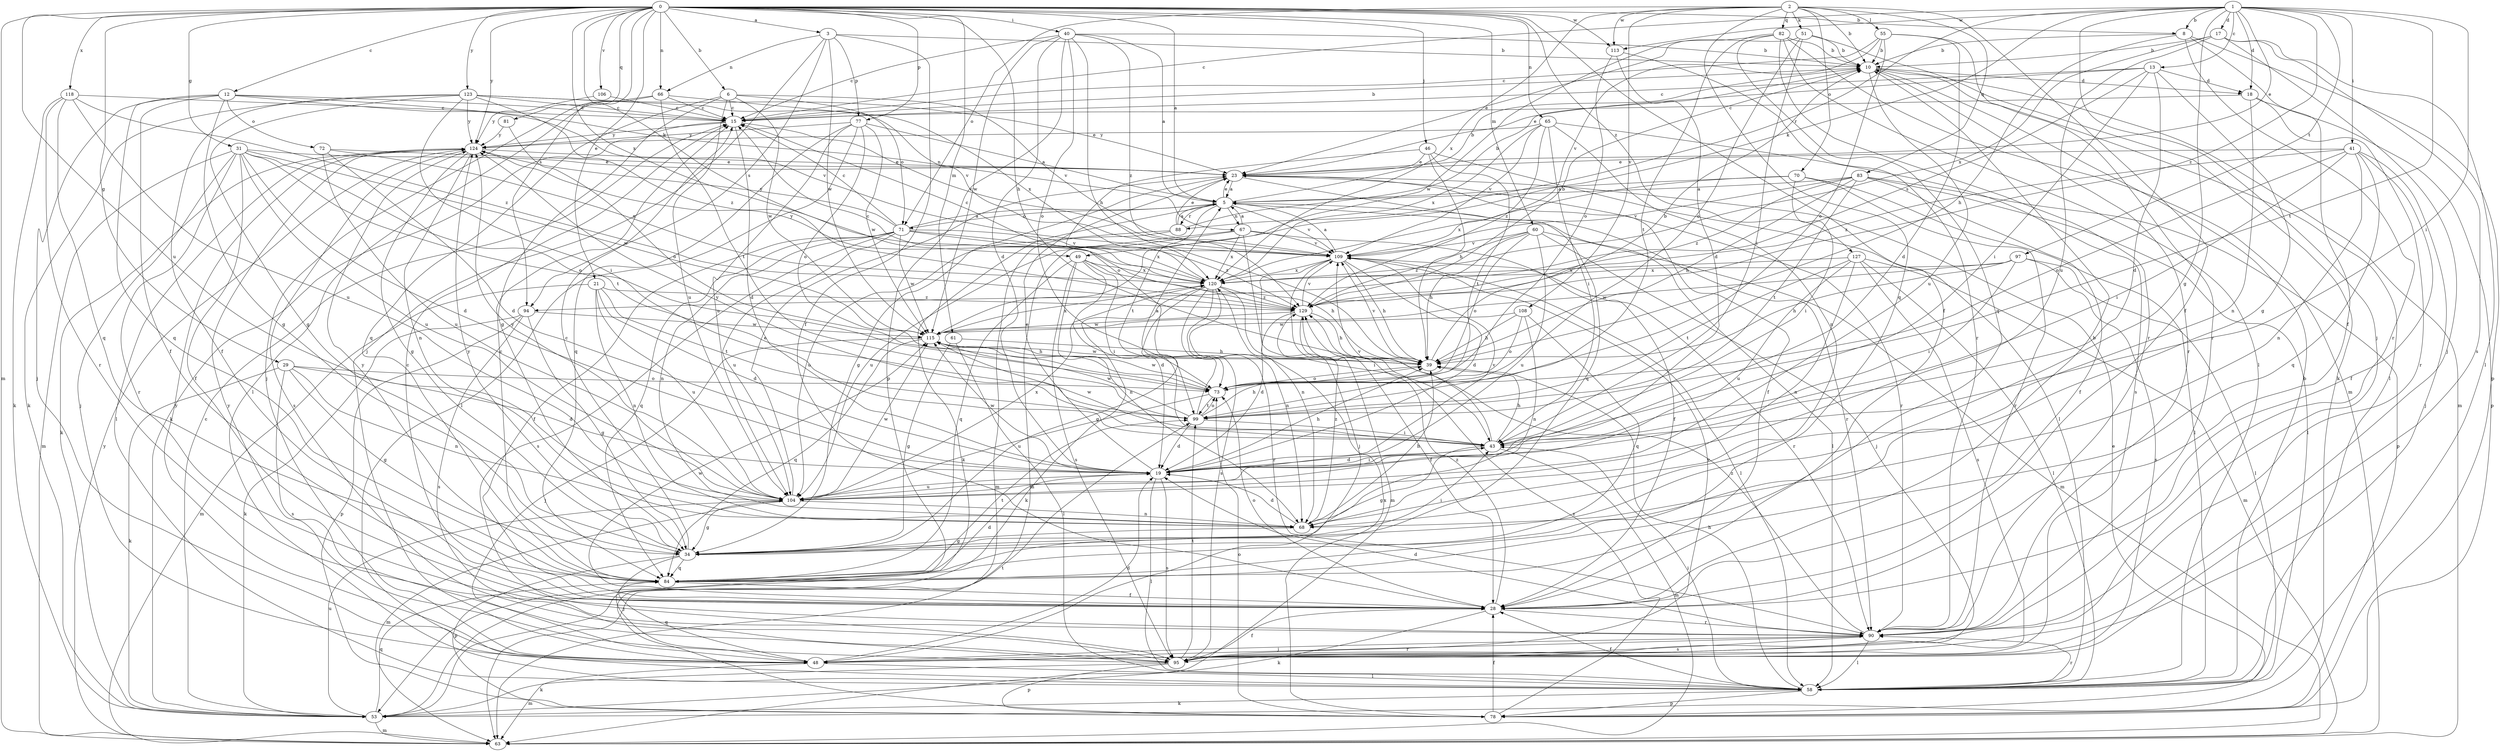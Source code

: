 strict digraph  {
0;
1;
2;
3;
5;
6;
8;
10;
12;
13;
15;
17;
18;
19;
21;
23;
28;
29;
31;
34;
39;
40;
41;
43;
46;
48;
49;
51;
53;
55;
58;
60;
61;
63;
65;
66;
67;
68;
70;
71;
72;
73;
77;
78;
81;
82;
83;
84;
88;
90;
94;
95;
97;
99;
104;
106;
108;
109;
113;
115;
118;
120;
123;
124;
127;
129;
0 -> 3  [label=a];
0 -> 5  [label=a];
0 -> 6  [label=b];
0 -> 8  [label=b];
0 -> 12  [label=c];
0 -> 21  [label=e];
0 -> 28  [label=f];
0 -> 29  [label=g];
0 -> 31  [label=g];
0 -> 39  [label=h];
0 -> 40  [label=i];
0 -> 46  [label=j];
0 -> 49  [label=k];
0 -> 60  [label=m];
0 -> 61  [label=m];
0 -> 63  [label=m];
0 -> 65  [label=n];
0 -> 66  [label=n];
0 -> 77  [label=p];
0 -> 81  [label=q];
0 -> 94  [label=s];
0 -> 104  [label=u];
0 -> 106  [label=v];
0 -> 113  [label=w];
0 -> 118  [label=x];
0 -> 120  [label=x];
0 -> 123  [label=y];
0 -> 124  [label=y];
0 -> 127  [label=z];
1 -> 8  [label=b];
1 -> 13  [label=c];
1 -> 15  [label=c];
1 -> 17  [label=d];
1 -> 18  [label=d];
1 -> 23  [label=e];
1 -> 34  [label=g];
1 -> 41  [label=i];
1 -> 43  [label=i];
1 -> 48  [label=j];
1 -> 49  [label=k];
1 -> 88  [label=r];
1 -> 97  [label=t];
1 -> 99  [label=t];
1 -> 113  [label=w];
1 -> 129  [label=z];
2 -> 10  [label=b];
2 -> 28  [label=f];
2 -> 51  [label=k];
2 -> 55  [label=l];
2 -> 70  [label=o];
2 -> 71  [label=o];
2 -> 82  [label=q];
2 -> 83  [label=q];
2 -> 84  [label=q];
2 -> 108  [label=v];
2 -> 113  [label=w];
2 -> 120  [label=x];
3 -> 10  [label=b];
3 -> 28  [label=f];
3 -> 48  [label=j];
3 -> 66  [label=n];
3 -> 77  [label=p];
3 -> 94  [label=s];
3 -> 115  [label=w];
5 -> 10  [label=b];
5 -> 23  [label=e];
5 -> 53  [label=k];
5 -> 58  [label=l];
5 -> 67  [label=n];
5 -> 71  [label=o];
5 -> 88  [label=r];
5 -> 90  [label=r];
5 -> 99  [label=t];
5 -> 109  [label=v];
6 -> 15  [label=c];
6 -> 34  [label=g];
6 -> 71  [label=o];
6 -> 84  [label=q];
6 -> 104  [label=u];
6 -> 109  [label=v];
6 -> 115  [label=w];
8 -> 10  [label=b];
8 -> 28  [label=f];
8 -> 39  [label=h];
8 -> 78  [label=p];
8 -> 90  [label=r];
10 -> 18  [label=d];
10 -> 58  [label=l];
10 -> 63  [label=m];
10 -> 90  [label=r];
10 -> 104  [label=u];
12 -> 15  [label=c];
12 -> 28  [label=f];
12 -> 34  [label=g];
12 -> 48  [label=j];
12 -> 67  [label=n];
12 -> 72  [label=o];
12 -> 84  [label=q];
12 -> 109  [label=v];
13 -> 15  [label=c];
13 -> 18  [label=d];
13 -> 19  [label=d];
13 -> 23  [label=e];
13 -> 34  [label=g];
13 -> 43  [label=i];
13 -> 94  [label=s];
15 -> 10  [label=b];
15 -> 19  [label=d];
15 -> 53  [label=k];
15 -> 109  [label=v];
15 -> 124  [label=y];
17 -> 10  [label=b];
17 -> 48  [label=j];
17 -> 58  [label=l];
17 -> 95  [label=s];
17 -> 104  [label=u];
17 -> 120  [label=x];
18 -> 15  [label=c];
18 -> 68  [label=n];
18 -> 78  [label=p];
18 -> 90  [label=r];
19 -> 23  [label=e];
19 -> 39  [label=h];
19 -> 43  [label=i];
19 -> 58  [label=l];
19 -> 95  [label=s];
19 -> 104  [label=u];
19 -> 109  [label=v];
19 -> 115  [label=w];
21 -> 19  [label=d];
21 -> 63  [label=m];
21 -> 68  [label=n];
21 -> 99  [label=t];
21 -> 104  [label=u];
21 -> 129  [label=z];
23 -> 5  [label=a];
23 -> 28  [label=f];
23 -> 34  [label=g];
23 -> 84  [label=q];
23 -> 90  [label=r];
28 -> 10  [label=b];
28 -> 15  [label=c];
28 -> 53  [label=k];
28 -> 73  [label=o];
28 -> 90  [label=r];
28 -> 115  [label=w];
28 -> 129  [label=z];
29 -> 19  [label=d];
29 -> 34  [label=g];
29 -> 53  [label=k];
29 -> 68  [label=n];
29 -> 73  [label=o];
29 -> 95  [label=s];
31 -> 19  [label=d];
31 -> 23  [label=e];
31 -> 28  [label=f];
31 -> 48  [label=j];
31 -> 63  [label=m];
31 -> 73  [label=o];
31 -> 90  [label=r];
31 -> 99  [label=t];
31 -> 104  [label=u];
31 -> 115  [label=w];
34 -> 15  [label=c];
34 -> 43  [label=i];
34 -> 48  [label=j];
34 -> 78  [label=p];
34 -> 84  [label=q];
34 -> 124  [label=y];
39 -> 10  [label=b];
39 -> 73  [label=o];
39 -> 109  [label=v];
39 -> 115  [label=w];
40 -> 5  [label=a];
40 -> 10  [label=b];
40 -> 15  [label=c];
40 -> 19  [label=d];
40 -> 39  [label=h];
40 -> 73  [label=o];
40 -> 78  [label=p];
40 -> 115  [label=w];
40 -> 129  [label=z];
41 -> 23  [label=e];
41 -> 28  [label=f];
41 -> 43  [label=i];
41 -> 48  [label=j];
41 -> 68  [label=n];
41 -> 73  [label=o];
41 -> 84  [label=q];
41 -> 129  [label=z];
43 -> 19  [label=d];
43 -> 34  [label=g];
43 -> 39  [label=h];
43 -> 63  [label=m];
43 -> 109  [label=v];
43 -> 115  [label=w];
43 -> 124  [label=y];
46 -> 23  [label=e];
46 -> 39  [label=h];
46 -> 58  [label=l];
46 -> 73  [label=o];
46 -> 99  [label=t];
48 -> 19  [label=d];
48 -> 58  [label=l];
48 -> 63  [label=m];
48 -> 84  [label=q];
48 -> 90  [label=r];
48 -> 124  [label=y];
49 -> 19  [label=d];
49 -> 39  [label=h];
49 -> 43  [label=i];
49 -> 68  [label=n];
49 -> 84  [label=q];
49 -> 95  [label=s];
49 -> 120  [label=x];
51 -> 10  [label=b];
51 -> 23  [label=e];
51 -> 43  [label=i];
51 -> 53  [label=k];
51 -> 73  [label=o];
53 -> 15  [label=c];
53 -> 63  [label=m];
53 -> 84  [label=q];
53 -> 99  [label=t];
53 -> 104  [label=u];
55 -> 10  [label=b];
55 -> 15  [label=c];
55 -> 19  [label=d];
55 -> 73  [label=o];
55 -> 90  [label=r];
55 -> 109  [label=v];
58 -> 10  [label=b];
58 -> 28  [label=f];
58 -> 39  [label=h];
58 -> 43  [label=i];
58 -> 53  [label=k];
58 -> 78  [label=p];
58 -> 90  [label=r];
60 -> 39  [label=h];
60 -> 48  [label=j];
60 -> 63  [label=m];
60 -> 73  [label=o];
60 -> 104  [label=u];
60 -> 109  [label=v];
60 -> 129  [label=z];
61 -> 34  [label=g];
61 -> 39  [label=h];
61 -> 58  [label=l];
63 -> 124  [label=y];
65 -> 43  [label=i];
65 -> 68  [label=n];
65 -> 95  [label=s];
65 -> 109  [label=v];
65 -> 120  [label=x];
65 -> 124  [label=y];
65 -> 129  [label=z];
66 -> 15  [label=c];
66 -> 48  [label=j];
66 -> 58  [label=l];
66 -> 99  [label=t];
66 -> 120  [label=x];
67 -> 5  [label=a];
67 -> 28  [label=f];
67 -> 48  [label=j];
67 -> 63  [label=m];
67 -> 104  [label=u];
67 -> 109  [label=v];
67 -> 120  [label=x];
68 -> 19  [label=d];
68 -> 34  [label=g];
68 -> 39  [label=h];
68 -> 129  [label=z];
70 -> 5  [label=a];
70 -> 43  [label=i];
70 -> 58  [label=l];
70 -> 90  [label=r];
70 -> 120  [label=x];
71 -> 5  [label=a];
71 -> 15  [label=c];
71 -> 28  [label=f];
71 -> 68  [label=n];
71 -> 84  [label=q];
71 -> 95  [label=s];
71 -> 104  [label=u];
71 -> 109  [label=v];
71 -> 115  [label=w];
71 -> 120  [label=x];
71 -> 124  [label=y];
71 -> 129  [label=z];
72 -> 19  [label=d];
72 -> 23  [label=e];
72 -> 104  [label=u];
72 -> 120  [label=x];
73 -> 99  [label=t];
73 -> 104  [label=u];
73 -> 115  [label=w];
77 -> 5  [label=a];
77 -> 58  [label=l];
77 -> 73  [label=o];
77 -> 84  [label=q];
77 -> 104  [label=u];
77 -> 115  [label=w];
77 -> 124  [label=y];
78 -> 23  [label=e];
78 -> 28  [label=f];
78 -> 73  [label=o];
78 -> 120  [label=x];
78 -> 129  [label=z];
81 -> 73  [label=o];
81 -> 124  [label=y];
82 -> 10  [label=b];
82 -> 58  [label=l];
82 -> 63  [label=m];
82 -> 84  [label=q];
82 -> 90  [label=r];
82 -> 99  [label=t];
82 -> 115  [label=w];
83 -> 5  [label=a];
83 -> 28  [label=f];
83 -> 39  [label=h];
83 -> 58  [label=l];
83 -> 78  [label=p];
83 -> 99  [label=t];
83 -> 109  [label=v];
83 -> 129  [label=z];
84 -> 15  [label=c];
84 -> 19  [label=d];
84 -> 28  [label=f];
84 -> 99  [label=t];
84 -> 124  [label=y];
88 -> 5  [label=a];
88 -> 10  [label=b];
88 -> 23  [label=e];
88 -> 63  [label=m];
88 -> 104  [label=u];
90 -> 19  [label=d];
90 -> 48  [label=j];
90 -> 58  [label=l];
90 -> 95  [label=s];
90 -> 129  [label=z];
94 -> 34  [label=g];
94 -> 53  [label=k];
94 -> 78  [label=p];
94 -> 95  [label=s];
94 -> 115  [label=w];
95 -> 28  [label=f];
95 -> 53  [label=k];
95 -> 78  [label=p];
95 -> 99  [label=t];
95 -> 109  [label=v];
95 -> 124  [label=y];
97 -> 39  [label=h];
97 -> 43  [label=i];
97 -> 58  [label=l];
97 -> 95  [label=s];
97 -> 115  [label=w];
97 -> 120  [label=x];
99 -> 5  [label=a];
99 -> 19  [label=d];
99 -> 39  [label=h];
99 -> 43  [label=i];
99 -> 73  [label=o];
99 -> 115  [label=w];
104 -> 23  [label=e];
104 -> 34  [label=g];
104 -> 63  [label=m];
104 -> 68  [label=n];
104 -> 115  [label=w];
104 -> 120  [label=x];
104 -> 124  [label=y];
106 -> 15  [label=c];
106 -> 124  [label=y];
108 -> 39  [label=h];
108 -> 68  [label=n];
108 -> 73  [label=o];
108 -> 84  [label=q];
108 -> 115  [label=w];
109 -> 5  [label=a];
109 -> 19  [label=d];
109 -> 39  [label=h];
109 -> 58  [label=l];
109 -> 63  [label=m];
109 -> 68  [label=n];
109 -> 90  [label=r];
109 -> 120  [label=x];
113 -> 19  [label=d];
113 -> 73  [label=o];
113 -> 90  [label=r];
115 -> 39  [label=h];
115 -> 48  [label=j];
115 -> 84  [label=q];
115 -> 120  [label=x];
118 -> 15  [label=c];
118 -> 53  [label=k];
118 -> 84  [label=q];
118 -> 90  [label=r];
118 -> 104  [label=u];
118 -> 129  [label=z];
120 -> 15  [label=c];
120 -> 34  [label=g];
120 -> 43  [label=i];
120 -> 53  [label=k];
120 -> 68  [label=n];
120 -> 90  [label=r];
120 -> 95  [label=s];
120 -> 124  [label=y];
120 -> 129  [label=z];
123 -> 15  [label=c];
123 -> 23  [label=e];
123 -> 28  [label=f];
123 -> 34  [label=g];
123 -> 43  [label=i];
123 -> 53  [label=k];
123 -> 109  [label=v];
123 -> 124  [label=y];
123 -> 129  [label=z];
124 -> 23  [label=e];
124 -> 34  [label=g];
124 -> 53  [label=k];
124 -> 58  [label=l];
124 -> 68  [label=n];
124 -> 95  [label=s];
127 -> 58  [label=l];
127 -> 63  [label=m];
127 -> 68  [label=n];
127 -> 95  [label=s];
127 -> 99  [label=t];
127 -> 104  [label=u];
127 -> 120  [label=x];
129 -> 10  [label=b];
129 -> 15  [label=c];
129 -> 19  [label=d];
129 -> 28  [label=f];
129 -> 39  [label=h];
129 -> 109  [label=v];
129 -> 115  [label=w];
}
